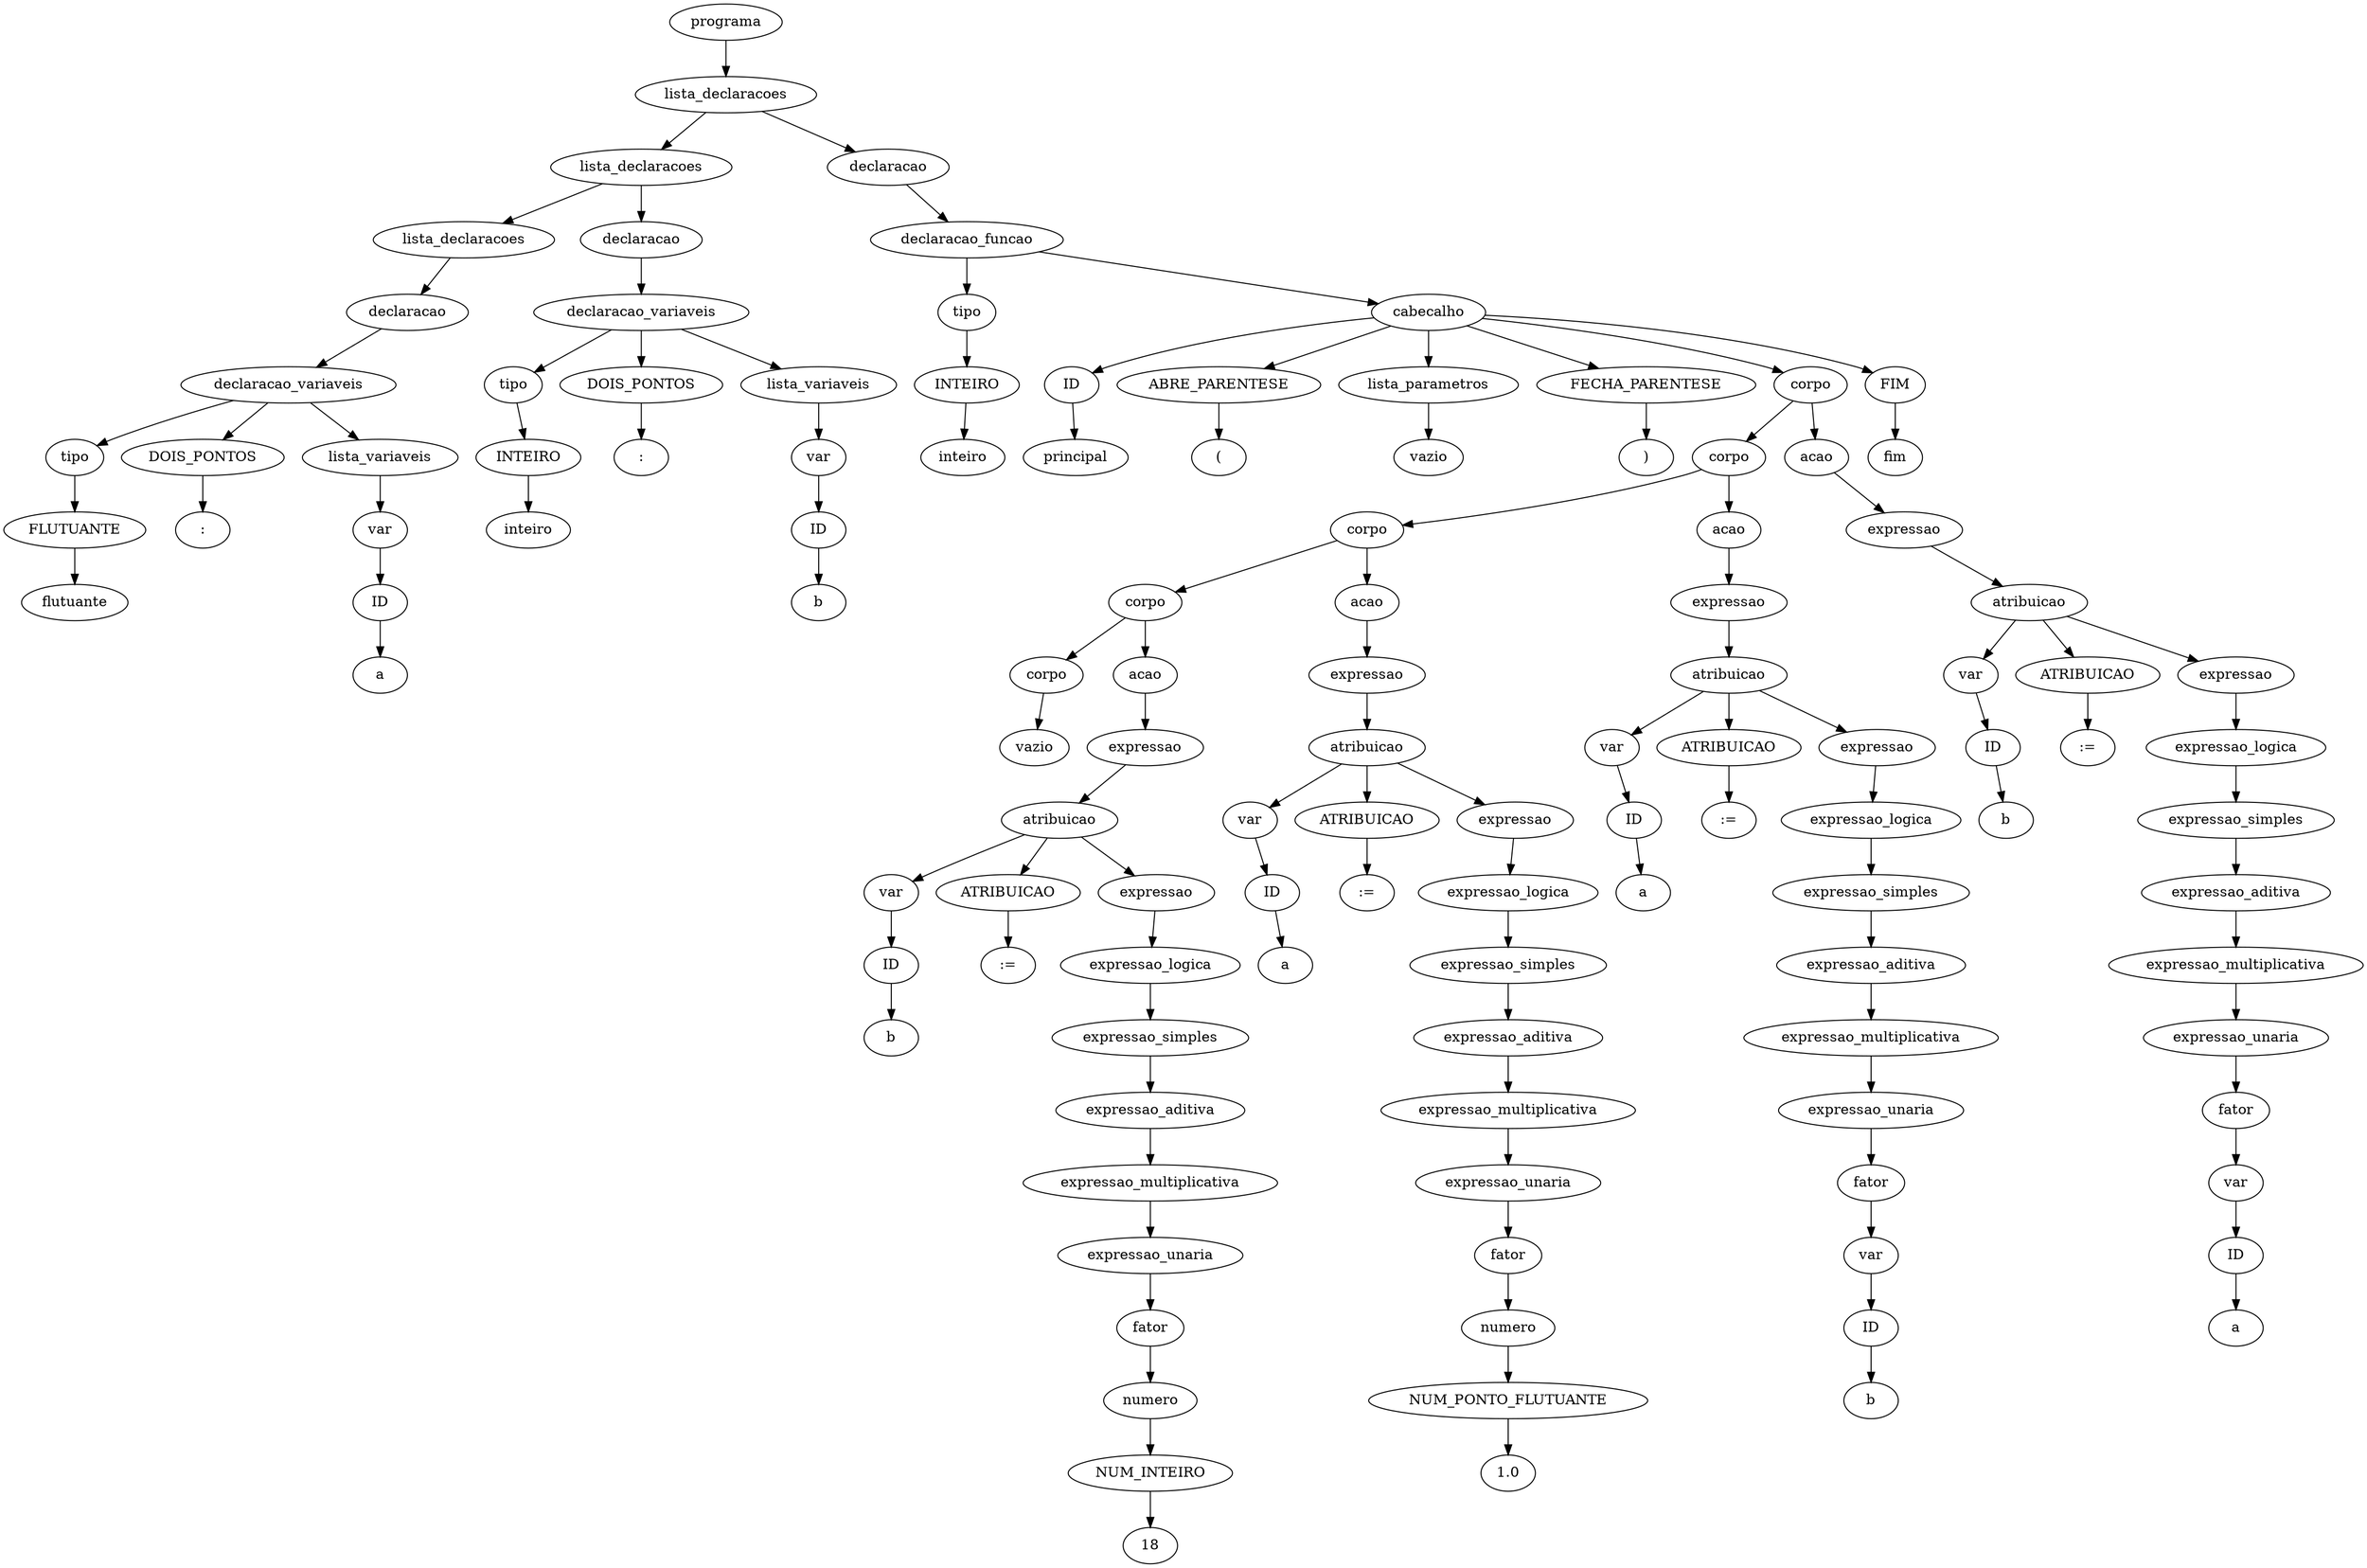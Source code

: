 digraph tree {
    "0x0" [label="programa"];
    "0x1" [label="lista_declaracoes"];
    "0x2" [label="lista_declaracoes"];
    "0x3" [label="lista_declaracoes"];
    "0x4" [label="declaracao"];
    "0x5" [label="declaracao_variaveis"];
    "0x6" [label="tipo"];
    "0x7" [label="FLUTUANTE"];
    "0x8" [label="flutuante"];
    "0x9" [label="DOIS_PONTOS"];
    "0xa" [label=":"];
    "0xb" [label="lista_variaveis"];
    "0xc" [label="var"];
    "0xd" [label="ID"];
    "0xe" [label="a"];
    "0xf" [label="declaracao"];
    "0x10" [label="declaracao_variaveis"];
    "0x11" [label="tipo"];
    "0x12" [label="INTEIRO"];
    "0x13" [label="inteiro"];
    "0x14" [label="DOIS_PONTOS"];
    "0x15" [label=":"];
    "0x16" [label="lista_variaveis"];
    "0x17" [label="var"];
    "0x18" [label="ID"];
    "0x19" [label="b"];
    "0x1a" [label="declaracao"];
    "0x1b" [label="declaracao_funcao"];
    "0x1c" [label="tipo"];
    "0x1d" [label="INTEIRO"];
    "0x1e" [label="inteiro"];
    "0x1f" [label="cabecalho"];
    "0x20" [label="ID"];
    "0x21" [label="principal"];
    "0x22" [label="ABRE_PARENTESE"];
    "0x23" [label="("];
    "0x24" [label="lista_parametros"];
    "0x25" [label="vazio"];
    "0x26" [label="FECHA_PARENTESE"];
    "0x27" [label=")"];
    "0x28" [label="corpo"];
    "0x29" [label="corpo"];
    "0x2a" [label="corpo"];
    "0x2b" [label="corpo"];
    "0x2c" [label="corpo"];
    "0x2d" [label="vazio"];
    "0x2e" [label="acao"];
    "0x2f" [label="expressao"];
    "0x30" [label="atribuicao"];
    "0x31" [label="var"];
    "0x32" [label="ID"];
    "0x33" [label="b"];
    "0x34" [label="ATRIBUICAO"];
    "0x35" [label=":="];
    "0x36" [label="expressao"];
    "0x37" [label="expressao_logica"];
    "0x38" [label="expressao_simples"];
    "0x39" [label="expressao_aditiva"];
    "0x3a" [label="expressao_multiplicativa"];
    "0x3b" [label="expressao_unaria"];
    "0x3c" [label="fator"];
    "0x3d" [label="numero"];
    "0x3e" [label="NUM_INTEIRO"];
    "0x3f" [label="18"];
    "0x40" [label="acao"];
    "0x41" [label="expressao"];
    "0x42" [label="atribuicao"];
    "0x43" [label="var"];
    "0x44" [label="ID"];
    "0x45" [label="a"];
    "0x46" [label="ATRIBUICAO"];
    "0x47" [label=":="];
    "0x48" [label="expressao"];
    "0x49" [label="expressao_logica"];
    "0x4a" [label="expressao_simples"];
    "0x4b" [label="expressao_aditiva"];
    "0x4c" [label="expressao_multiplicativa"];
    "0x4d" [label="expressao_unaria"];
    "0x4e" [label="fator"];
    "0x4f" [label="numero"];
    "0x50" [label="NUM_PONTO_FLUTUANTE"];
    "0x51" [label="1.0"];
    "0x52" [label="acao"];
    "0x53" [label="expressao"];
    "0x54" [label="atribuicao"];
    "0x55" [label="var"];
    "0x56" [label="ID"];
    "0x57" [label="a"];
    "0x58" [label="ATRIBUICAO"];
    "0x59" [label=":="];
    "0x5a" [label="expressao"];
    "0x5b" [label="expressao_logica"];
    "0x5c" [label="expressao_simples"];
    "0x5d" [label="expressao_aditiva"];
    "0x5e" [label="expressao_multiplicativa"];
    "0x5f" [label="expressao_unaria"];
    "0x60" [label="fator"];
    "0x61" [label="var"];
    "0x62" [label="ID"];
    "0x63" [label="b"];
    "0x64" [label="acao"];
    "0x65" [label="expressao"];
    "0x66" [label="atribuicao"];
    "0x67" [label="var"];
    "0x68" [label="ID"];
    "0x69" [label="b"];
    "0x6a" [label="ATRIBUICAO"];
    "0x6b" [label=":="];
    "0x6c" [label="expressao"];
    "0x6d" [label="expressao_logica"];
    "0x6e" [label="expressao_simples"];
    "0x6f" [label="expressao_aditiva"];
    "0x70" [label="expressao_multiplicativa"];
    "0x71" [label="expressao_unaria"];
    "0x72" [label="fator"];
    "0x73" [label="var"];
    "0x74" [label="ID"];
    "0x75" [label="a"];
    "0x76" [label="FIM"];
    "0x77" [label="fim"];
    "0x0" -> "0x1";
    "0x1" -> "0x2";
    "0x1" -> "0x1a";
    "0x2" -> "0x3";
    "0x2" -> "0xf";
    "0x3" -> "0x4";
    "0x4" -> "0x5";
    "0x5" -> "0x6";
    "0x5" -> "0x9";
    "0x5" -> "0xb";
    "0x6" -> "0x7";
    "0x7" -> "0x8";
    "0x9" -> "0xa";
    "0xb" -> "0xc";
    "0xc" -> "0xd";
    "0xd" -> "0xe";
    "0xf" -> "0x10";
    "0x10" -> "0x11";
    "0x10" -> "0x14";
    "0x10" -> "0x16";
    "0x11" -> "0x12";
    "0x12" -> "0x13";
    "0x14" -> "0x15";
    "0x16" -> "0x17";
    "0x17" -> "0x18";
    "0x18" -> "0x19";
    "0x1a" -> "0x1b";
    "0x1b" -> "0x1c";
    "0x1b" -> "0x1f";
    "0x1c" -> "0x1d";
    "0x1d" -> "0x1e";
    "0x1f" -> "0x20";
    "0x1f" -> "0x22";
    "0x1f" -> "0x24";
    "0x1f" -> "0x26";
    "0x1f" -> "0x28";
    "0x1f" -> "0x76";
    "0x20" -> "0x21";
    "0x22" -> "0x23";
    "0x24" -> "0x25";
    "0x26" -> "0x27";
    "0x28" -> "0x29";
    "0x28" -> "0x64";
    "0x29" -> "0x2a";
    "0x29" -> "0x52";
    "0x2a" -> "0x2b";
    "0x2a" -> "0x40";
    "0x2b" -> "0x2c";
    "0x2b" -> "0x2e";
    "0x2c" -> "0x2d";
    "0x2e" -> "0x2f";
    "0x2f" -> "0x30";
    "0x30" -> "0x31";
    "0x30" -> "0x34";
    "0x30" -> "0x36";
    "0x31" -> "0x32";
    "0x32" -> "0x33";
    "0x34" -> "0x35";
    "0x36" -> "0x37";
    "0x37" -> "0x38";
    "0x38" -> "0x39";
    "0x39" -> "0x3a";
    "0x3a" -> "0x3b";
    "0x3b" -> "0x3c";
    "0x3c" -> "0x3d";
    "0x3d" -> "0x3e";
    "0x3e" -> "0x3f";
    "0x40" -> "0x41";
    "0x41" -> "0x42";
    "0x42" -> "0x43";
    "0x42" -> "0x46";
    "0x42" -> "0x48";
    "0x43" -> "0x44";
    "0x44" -> "0x45";
    "0x46" -> "0x47";
    "0x48" -> "0x49";
    "0x49" -> "0x4a";
    "0x4a" -> "0x4b";
    "0x4b" -> "0x4c";
    "0x4c" -> "0x4d";
    "0x4d" -> "0x4e";
    "0x4e" -> "0x4f";
    "0x4f" -> "0x50";
    "0x50" -> "0x51";
    "0x52" -> "0x53";
    "0x53" -> "0x54";
    "0x54" -> "0x55";
    "0x54" -> "0x58";
    "0x54" -> "0x5a";
    "0x55" -> "0x56";
    "0x56" -> "0x57";
    "0x58" -> "0x59";
    "0x5a" -> "0x5b";
    "0x5b" -> "0x5c";
    "0x5c" -> "0x5d";
    "0x5d" -> "0x5e";
    "0x5e" -> "0x5f";
    "0x5f" -> "0x60";
    "0x60" -> "0x61";
    "0x61" -> "0x62";
    "0x62" -> "0x63";
    "0x64" -> "0x65";
    "0x65" -> "0x66";
    "0x66" -> "0x67";
    "0x66" -> "0x6a";
    "0x66" -> "0x6c";
    "0x67" -> "0x68";
    "0x68" -> "0x69";
    "0x6a" -> "0x6b";
    "0x6c" -> "0x6d";
    "0x6d" -> "0x6e";
    "0x6e" -> "0x6f";
    "0x6f" -> "0x70";
    "0x70" -> "0x71";
    "0x71" -> "0x72";
    "0x72" -> "0x73";
    "0x73" -> "0x74";
    "0x74" -> "0x75";
    "0x76" -> "0x77";
}
